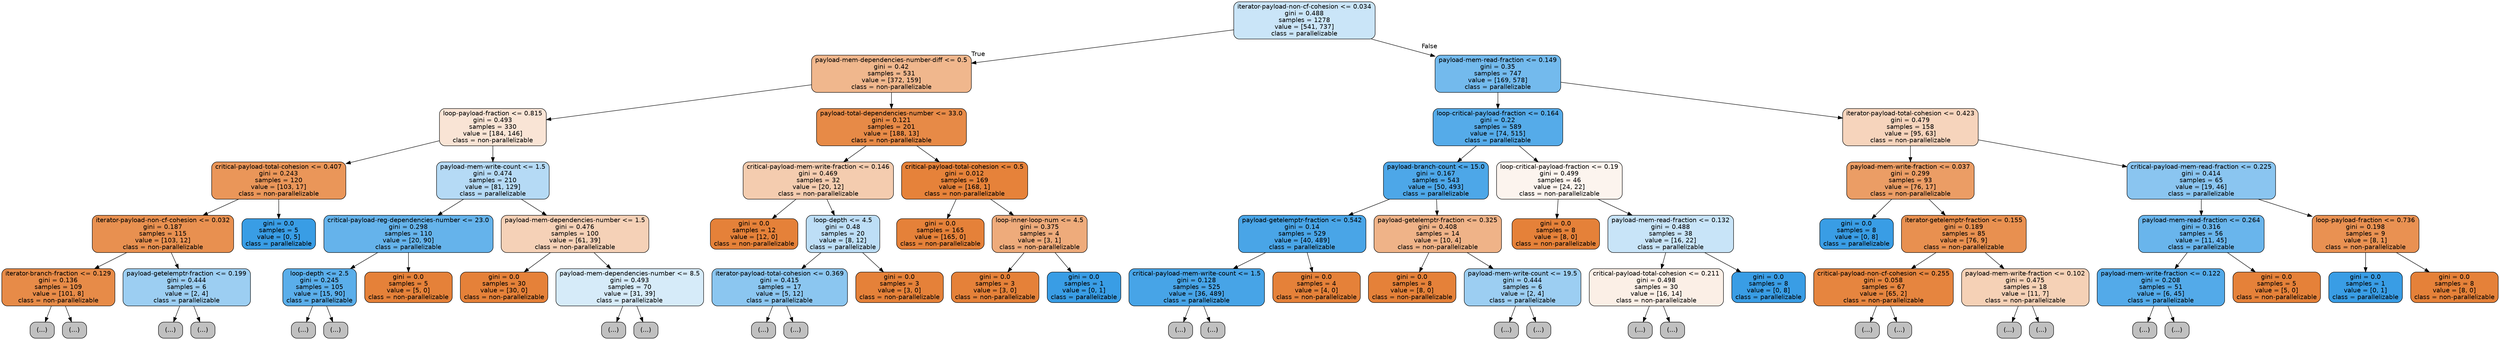 digraph Tree {
node [shape=box, style="filled, rounded", color="black", fontname=helvetica] ;
edge [fontname=helvetica] ;
0 [label="iterator-payload-non-cf-cohesion <= 0.034\ngini = 0.488\nsamples = 1278\nvalue = [541, 737]\nclass = parallelizable", fillcolor="#399de544"] ;
1 [label="payload-mem-dependencies-number-diff <= 0.5\ngini = 0.42\nsamples = 531\nvalue = [372, 159]\nclass = non-parallelizable", fillcolor="#e5813992"] ;
0 -> 1 [labeldistance=2.5, labelangle=45, headlabel="True"] ;
2 [label="loop-payload-fraction <= 0.815\ngini = 0.493\nsamples = 330\nvalue = [184, 146]\nclass = non-parallelizable", fillcolor="#e5813935"] ;
1 -> 2 ;
3 [label="critical-payload-total-cohesion <= 0.407\ngini = 0.243\nsamples = 120\nvalue = [103, 17]\nclass = non-parallelizable", fillcolor="#e58139d5"] ;
2 -> 3 ;
4 [label="iterator-payload-non-cf-cohesion <= 0.032\ngini = 0.187\nsamples = 115\nvalue = [103, 12]\nclass = non-parallelizable", fillcolor="#e58139e1"] ;
3 -> 4 ;
5 [label="iterator-branch-fraction <= 0.129\ngini = 0.136\nsamples = 109\nvalue = [101, 8]\nclass = non-parallelizable", fillcolor="#e58139eb"] ;
4 -> 5 ;
6 [label="(...)", fillcolor="#C0C0C0"] ;
5 -> 6 ;
19 [label="(...)", fillcolor="#C0C0C0"] ;
5 -> 19 ;
24 [label="payload-getelemptr-fraction <= 0.199\ngini = 0.444\nsamples = 6\nvalue = [2, 4]\nclass = parallelizable", fillcolor="#399de57f"] ;
4 -> 24 ;
25 [label="(...)", fillcolor="#C0C0C0"] ;
24 -> 25 ;
26 [label="(...)", fillcolor="#C0C0C0"] ;
24 -> 26 ;
27 [label="gini = 0.0\nsamples = 5\nvalue = [0, 5]\nclass = parallelizable", fillcolor="#399de5ff"] ;
3 -> 27 ;
28 [label="payload-mem-write-count <= 1.5\ngini = 0.474\nsamples = 210\nvalue = [81, 129]\nclass = parallelizable", fillcolor="#399de55f"] ;
2 -> 28 ;
29 [label="critical-payload-reg-dependencies-number <= 23.0\ngini = 0.298\nsamples = 110\nvalue = [20, 90]\nclass = parallelizable", fillcolor="#399de5c6"] ;
28 -> 29 ;
30 [label="loop-depth <= 2.5\ngini = 0.245\nsamples = 105\nvalue = [15, 90]\nclass = parallelizable", fillcolor="#399de5d4"] ;
29 -> 30 ;
31 [label="(...)", fillcolor="#C0C0C0"] ;
30 -> 31 ;
36 [label="(...)", fillcolor="#C0C0C0"] ;
30 -> 36 ;
53 [label="gini = 0.0\nsamples = 5\nvalue = [5, 0]\nclass = non-parallelizable", fillcolor="#e58139ff"] ;
29 -> 53 ;
54 [label="payload-mem-dependencies-number <= 1.5\ngini = 0.476\nsamples = 100\nvalue = [61, 39]\nclass = non-parallelizable", fillcolor="#e581395c"] ;
28 -> 54 ;
55 [label="gini = 0.0\nsamples = 30\nvalue = [30, 0]\nclass = non-parallelizable", fillcolor="#e58139ff"] ;
54 -> 55 ;
56 [label="payload-mem-dependencies-number <= 8.5\ngini = 0.493\nsamples = 70\nvalue = [31, 39]\nclass = parallelizable", fillcolor="#399de534"] ;
54 -> 56 ;
57 [label="(...)", fillcolor="#C0C0C0"] ;
56 -> 57 ;
64 [label="(...)", fillcolor="#C0C0C0"] ;
56 -> 64 ;
69 [label="payload-total-dependencies-number <= 33.0\ngini = 0.121\nsamples = 201\nvalue = [188, 13]\nclass = non-parallelizable", fillcolor="#e58139ed"] ;
1 -> 69 ;
70 [label="critical-payload-mem-write-fraction <= 0.146\ngini = 0.469\nsamples = 32\nvalue = [20, 12]\nclass = non-parallelizable", fillcolor="#e5813966"] ;
69 -> 70 ;
71 [label="gini = 0.0\nsamples = 12\nvalue = [12, 0]\nclass = non-parallelizable", fillcolor="#e58139ff"] ;
70 -> 71 ;
72 [label="loop-depth <= 4.5\ngini = 0.48\nsamples = 20\nvalue = [8, 12]\nclass = parallelizable", fillcolor="#399de555"] ;
70 -> 72 ;
73 [label="iterator-payload-total-cohesion <= 0.369\ngini = 0.415\nsamples = 17\nvalue = [5, 12]\nclass = parallelizable", fillcolor="#399de595"] ;
72 -> 73 ;
74 [label="(...)", fillcolor="#C0C0C0"] ;
73 -> 74 ;
75 [label="(...)", fillcolor="#C0C0C0"] ;
73 -> 75 ;
82 [label="gini = 0.0\nsamples = 3\nvalue = [3, 0]\nclass = non-parallelizable", fillcolor="#e58139ff"] ;
72 -> 82 ;
83 [label="critical-payload-total-cohesion <= 0.5\ngini = 0.012\nsamples = 169\nvalue = [168, 1]\nclass = non-parallelizable", fillcolor="#e58139fd"] ;
69 -> 83 ;
84 [label="gini = 0.0\nsamples = 165\nvalue = [165, 0]\nclass = non-parallelizable", fillcolor="#e58139ff"] ;
83 -> 84 ;
85 [label="loop-inner-loop-num <= 4.5\ngini = 0.375\nsamples = 4\nvalue = [3, 1]\nclass = non-parallelizable", fillcolor="#e58139aa"] ;
83 -> 85 ;
86 [label="gini = 0.0\nsamples = 3\nvalue = [3, 0]\nclass = non-parallelizable", fillcolor="#e58139ff"] ;
85 -> 86 ;
87 [label="gini = 0.0\nsamples = 1\nvalue = [0, 1]\nclass = parallelizable", fillcolor="#399de5ff"] ;
85 -> 87 ;
88 [label="payload-mem-read-fraction <= 0.149\ngini = 0.35\nsamples = 747\nvalue = [169, 578]\nclass = parallelizable", fillcolor="#399de5b4"] ;
0 -> 88 [labeldistance=2.5, labelangle=-45, headlabel="False"] ;
89 [label="loop-critical-payload-fraction <= 0.164\ngini = 0.22\nsamples = 589\nvalue = [74, 515]\nclass = parallelizable", fillcolor="#399de5da"] ;
88 -> 89 ;
90 [label="payload-branch-count <= 15.0\ngini = 0.167\nsamples = 543\nvalue = [50, 493]\nclass = parallelizable", fillcolor="#399de5e5"] ;
89 -> 90 ;
91 [label="payload-getelemptr-fraction <= 0.542\ngini = 0.14\nsamples = 529\nvalue = [40, 489]\nclass = parallelizable", fillcolor="#399de5ea"] ;
90 -> 91 ;
92 [label="critical-payload-mem-write-count <= 1.5\ngini = 0.128\nsamples = 525\nvalue = [36, 489]\nclass = parallelizable", fillcolor="#399de5ec"] ;
91 -> 92 ;
93 [label="(...)", fillcolor="#C0C0C0"] ;
92 -> 93 ;
152 [label="(...)", fillcolor="#C0C0C0"] ;
92 -> 152 ;
155 [label="gini = 0.0\nsamples = 4\nvalue = [4, 0]\nclass = non-parallelizable", fillcolor="#e58139ff"] ;
91 -> 155 ;
156 [label="payload-getelemptr-fraction <= 0.325\ngini = 0.408\nsamples = 14\nvalue = [10, 4]\nclass = non-parallelizable", fillcolor="#e5813999"] ;
90 -> 156 ;
157 [label="gini = 0.0\nsamples = 8\nvalue = [8, 0]\nclass = non-parallelizable", fillcolor="#e58139ff"] ;
156 -> 157 ;
158 [label="payload-mem-write-count <= 19.5\ngini = 0.444\nsamples = 6\nvalue = [2, 4]\nclass = parallelizable", fillcolor="#399de57f"] ;
156 -> 158 ;
159 [label="(...)", fillcolor="#C0C0C0"] ;
158 -> 159 ;
160 [label="(...)", fillcolor="#C0C0C0"] ;
158 -> 160 ;
161 [label="loop-critical-payload-fraction <= 0.19\ngini = 0.499\nsamples = 46\nvalue = [24, 22]\nclass = non-parallelizable", fillcolor="#e5813915"] ;
89 -> 161 ;
162 [label="gini = 0.0\nsamples = 8\nvalue = [8, 0]\nclass = non-parallelizable", fillcolor="#e58139ff"] ;
161 -> 162 ;
163 [label="payload-mem-read-fraction <= 0.132\ngini = 0.488\nsamples = 38\nvalue = [16, 22]\nclass = parallelizable", fillcolor="#399de546"] ;
161 -> 163 ;
164 [label="critical-payload-total-cohesion <= 0.211\ngini = 0.498\nsamples = 30\nvalue = [16, 14]\nclass = non-parallelizable", fillcolor="#e5813920"] ;
163 -> 164 ;
165 [label="(...)", fillcolor="#C0C0C0"] ;
164 -> 165 ;
166 [label="(...)", fillcolor="#C0C0C0"] ;
164 -> 166 ;
181 [label="gini = 0.0\nsamples = 8\nvalue = [0, 8]\nclass = parallelizable", fillcolor="#399de5ff"] ;
163 -> 181 ;
182 [label="iterator-payload-total-cohesion <= 0.423\ngini = 0.479\nsamples = 158\nvalue = [95, 63]\nclass = non-parallelizable", fillcolor="#e5813956"] ;
88 -> 182 ;
183 [label="payload-mem-write-fraction <= 0.037\ngini = 0.299\nsamples = 93\nvalue = [76, 17]\nclass = non-parallelizable", fillcolor="#e58139c6"] ;
182 -> 183 ;
184 [label="gini = 0.0\nsamples = 8\nvalue = [0, 8]\nclass = parallelizable", fillcolor="#399de5ff"] ;
183 -> 184 ;
185 [label="iterator-getelemptr-fraction <= 0.155\ngini = 0.189\nsamples = 85\nvalue = [76, 9]\nclass = non-parallelizable", fillcolor="#e58139e1"] ;
183 -> 185 ;
186 [label="critical-payload-non-cf-cohesion <= 0.255\ngini = 0.058\nsamples = 67\nvalue = [65, 2]\nclass = non-parallelizable", fillcolor="#e58139f7"] ;
185 -> 186 ;
187 [label="(...)", fillcolor="#C0C0C0"] ;
186 -> 187 ;
192 [label="(...)", fillcolor="#C0C0C0"] ;
186 -> 192 ;
193 [label="payload-mem-write-fraction <= 0.102\ngini = 0.475\nsamples = 18\nvalue = [11, 7]\nclass = non-parallelizable", fillcolor="#e581395d"] ;
185 -> 193 ;
194 [label="(...)", fillcolor="#C0C0C0"] ;
193 -> 194 ;
197 [label="(...)", fillcolor="#C0C0C0"] ;
193 -> 197 ;
198 [label="critical-payload-mem-read-fraction <= 0.225\ngini = 0.414\nsamples = 65\nvalue = [19, 46]\nclass = parallelizable", fillcolor="#399de596"] ;
182 -> 198 ;
199 [label="payload-mem-read-fraction <= 0.264\ngini = 0.316\nsamples = 56\nvalue = [11, 45]\nclass = parallelizable", fillcolor="#399de5c1"] ;
198 -> 199 ;
200 [label="payload-mem-write-fraction <= 0.122\ngini = 0.208\nsamples = 51\nvalue = [6, 45]\nclass = parallelizable", fillcolor="#399de5dd"] ;
199 -> 200 ;
201 [label="(...)", fillcolor="#C0C0C0"] ;
200 -> 201 ;
212 [label="(...)", fillcolor="#C0C0C0"] ;
200 -> 212 ;
213 [label="gini = 0.0\nsamples = 5\nvalue = [5, 0]\nclass = non-parallelizable", fillcolor="#e58139ff"] ;
199 -> 213 ;
214 [label="loop-payload-fraction <= 0.736\ngini = 0.198\nsamples = 9\nvalue = [8, 1]\nclass = non-parallelizable", fillcolor="#e58139df"] ;
198 -> 214 ;
215 [label="gini = 0.0\nsamples = 1\nvalue = [0, 1]\nclass = parallelizable", fillcolor="#399de5ff"] ;
214 -> 215 ;
216 [label="gini = 0.0\nsamples = 8\nvalue = [8, 0]\nclass = non-parallelizable", fillcolor="#e58139ff"] ;
214 -> 216 ;
}